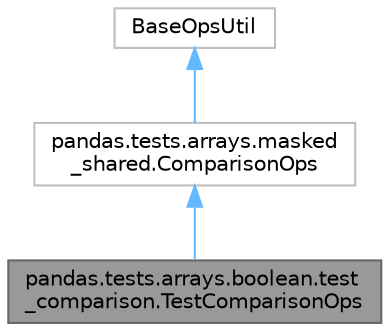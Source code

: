 digraph "pandas.tests.arrays.boolean.test_comparison.TestComparisonOps"
{
 // LATEX_PDF_SIZE
  bgcolor="transparent";
  edge [fontname=Helvetica,fontsize=10,labelfontname=Helvetica,labelfontsize=10];
  node [fontname=Helvetica,fontsize=10,shape=box,height=0.2,width=0.4];
  Node1 [id="Node000001",label="pandas.tests.arrays.boolean.test\l_comparison.TestComparisonOps",height=0.2,width=0.4,color="gray40", fillcolor="grey60", style="filled", fontcolor="black",tooltip=" "];
  Node2 -> Node1 [id="edge3_Node000001_Node000002",dir="back",color="steelblue1",style="solid",tooltip=" "];
  Node2 [id="Node000002",label="pandas.tests.arrays.masked\l_shared.ComparisonOps",height=0.2,width=0.4,color="grey75", fillcolor="white", style="filled",URL="$d9/d04/classpandas_1_1tests_1_1arrays_1_1masked__shared_1_1ComparisonOps.html",tooltip=" "];
  Node3 -> Node2 [id="edge4_Node000002_Node000003",dir="back",color="steelblue1",style="solid",tooltip=" "];
  Node3 [id="Node000003",label="BaseOpsUtil",height=0.2,width=0.4,color="grey75", fillcolor="white", style="filled",URL="$d0/d4c/classBaseOpsUtil.html",tooltip=" "];
}
